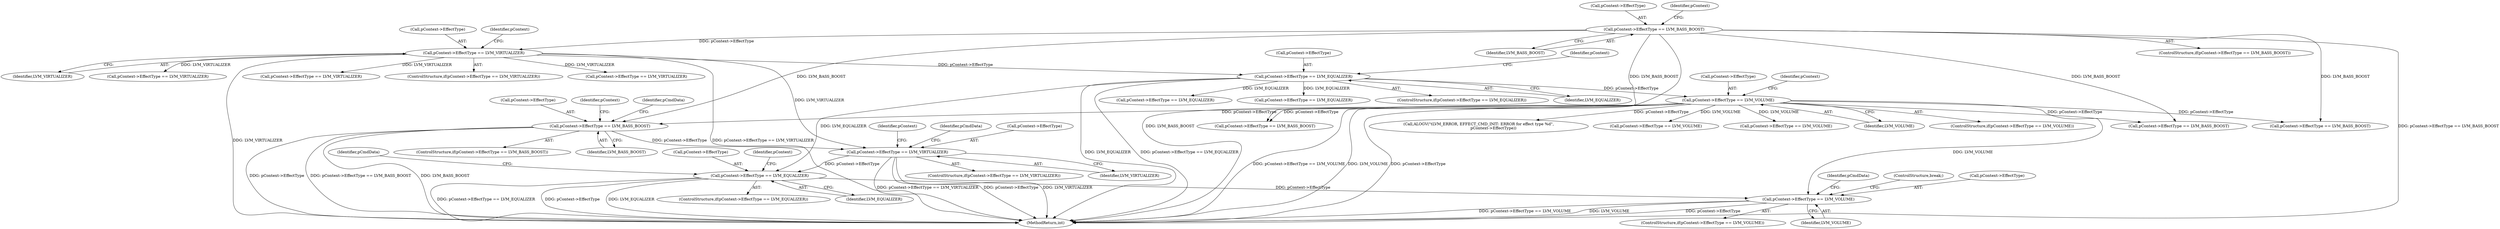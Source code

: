 digraph "0_Android_9e29523b9537983b4c4b205ff868d0b3bca0383b@pointer" {
"1000709" [label="(Call,pContext->EffectType == LVM_EQUALIZER)"];
"1000618" [label="(Call,pContext->EffectType == LVM_VIRTUALIZER)"];
"1000538" [label="(Call,pContext->EffectType == LVM_BASS_BOOST)"];
"1000144" [label="(Call,pContext->EffectType == LVM_VOLUME)"];
"1000137" [label="(Call,pContext->EffectType == LVM_EQUALIZER)"];
"1000130" [label="(Call,pContext->EffectType == LVM_VIRTUALIZER)"];
"1000123" [label="(Call,pContext->EffectType == LVM_BASS_BOOST)"];
"1000773" [label="(Call,pContext->EffectType == LVM_VOLUME)"];
"1001005" [label="(Call,pContext->EffectType == LVM_VIRTUALIZER)"];
"1000711" [label="(Identifier,pContext)"];
"1000130" [label="(Call,pContext->EffectType == LVM_VIRTUALIZER)"];
"1000542" [label="(Identifier,LVM_BASS_BOOST)"];
"1000539" [label="(Call,pContext->EffectType)"];
"1000620" [label="(Identifier,pContext)"];
"1000138" [label="(Call,pContext->EffectType)"];
"1000777" [label="(Identifier,LVM_VOLUME)"];
"1000204" [label="(Call,pContext->EffectType == LVM_VIRTUALIZER)"];
"1000145" [label="(Call,pContext->EffectType)"];
"1000179" [label="(Call,ALOGV(\"\tLVM_ERROR, EFFECT_CMD_INIT: ERROR for effect type %d\",\n                        pContext->EffectType))"];
"1000775" [label="(Identifier,pContext)"];
"1000547" [label="(Identifier,pCmdData)"];
"1000136" [label="(ControlStructure,if(pContext->EffectType == LVM_EQUALIZER))"];
"1000537" [label="(ControlStructure,if(pContext->EffectType == LVM_BASS_BOOST))"];
"1000144" [label="(Call,pContext->EffectType == LVM_VOLUME)"];
"1000194" [label="(Call,pContext->EffectType == LVM_BASS_BOOST)"];
"1000127" [label="(Identifier,LVM_BASS_BOOST)"];
"1000622" [label="(Identifier,LVM_VIRTUALIZER)"];
"1000124" [label="(Call,pContext->EffectType)"];
"1000141" [label="(Identifier,LVM_EQUALIZER)"];
"1001271" [label="(MethodReturn,int)"];
"1000836" [label="(ControlStructure,break;)"];
"1000708" [label="(ControlStructure,if(pContext->EffectType == LVM_EQUALIZER))"];
"1000123" [label="(Call,pContext->EffectType == LVM_BASS_BOOST)"];
"1000129" [label="(ControlStructure,if(pContext->EffectType == LVM_VIRTUALIZER))"];
"1000774" [label="(Call,pContext->EffectType)"];
"1000495" [label="(Call,pContext->EffectType == LVM_VOLUME)"];
"1000137" [label="(Call,pContext->EffectType == LVM_EQUALIZER)"];
"1000152" [label="(Identifier,pContext)"];
"1000131" [label="(Call,pContext->EffectType)"];
"1000627" [label="(Identifier,pCmdData)"];
"1000441" [label="(Call,pContext->EffectType == LVM_VIRTUALIZER)"];
"1000470" [label="(Call,pContext->EffectType == LVM_EQUALIZER)"];
"1000921" [label="(Call,pContext->EffectType == LVM_BASS_BOOST)"];
"1000713" [label="(Identifier,LVM_EQUALIZER)"];
"1000224" [label="(Call,pContext->EffectType == LVM_VOLUME)"];
"1000618" [label="(Call,pContext->EffectType == LVM_VIRTUALIZER)"];
"1000718" [label="(Identifier,pCmdData)"];
"1000617" [label="(ControlStructure,if(pContext->EffectType == LVM_VIRTUALIZER))"];
"1000772" [label="(ControlStructure,if(pContext->EffectType == LVM_VOLUME))"];
"1000538" [label="(Call,pContext->EffectType == LVM_BASS_BOOST)"];
"1000414" [label="(Call,pContext->EffectType == LVM_BASS_BOOST)"];
"1000214" [label="(Call,pContext->EffectType == LVM_EQUALIZER)"];
"1000134" [label="(Identifier,LVM_VIRTUALIZER)"];
"1000148" [label="(Identifier,LVM_VOLUME)"];
"1000139" [label="(Identifier,pContext)"];
"1000122" [label="(ControlStructure,if(pContext->EffectType == LVM_BASS_BOOST))"];
"1000782" [label="(Identifier,pCmdData)"];
"1000143" [label="(ControlStructure,if(pContext->EffectType == LVM_VOLUME))"];
"1000709" [label="(Call,pContext->EffectType == LVM_EQUALIZER)"];
"1000710" [label="(Call,pContext->EffectType)"];
"1000146" [label="(Identifier,pContext)"];
"1000132" [label="(Identifier,pContext)"];
"1000619" [label="(Call,pContext->EffectType)"];
"1000773" [label="(Call,pContext->EffectType == LVM_VOLUME)"];
"1000709" -> "1000708"  [label="AST: "];
"1000709" -> "1000713"  [label="CFG: "];
"1000710" -> "1000709"  [label="AST: "];
"1000713" -> "1000709"  [label="AST: "];
"1000718" -> "1000709"  [label="CFG: "];
"1000775" -> "1000709"  [label="CFG: "];
"1000709" -> "1001271"  [label="DDG: pContext->EffectType == LVM_EQUALIZER"];
"1000709" -> "1001271"  [label="DDG: pContext->EffectType"];
"1000709" -> "1001271"  [label="DDG: LVM_EQUALIZER"];
"1000618" -> "1000709"  [label="DDG: pContext->EffectType"];
"1000137" -> "1000709"  [label="DDG: LVM_EQUALIZER"];
"1000709" -> "1000773"  [label="DDG: pContext->EffectType"];
"1000618" -> "1000617"  [label="AST: "];
"1000618" -> "1000622"  [label="CFG: "];
"1000619" -> "1000618"  [label="AST: "];
"1000622" -> "1000618"  [label="AST: "];
"1000627" -> "1000618"  [label="CFG: "];
"1000711" -> "1000618"  [label="CFG: "];
"1000618" -> "1001271"  [label="DDG: LVM_VIRTUALIZER"];
"1000618" -> "1001271"  [label="DDG: pContext->EffectType == LVM_VIRTUALIZER"];
"1000618" -> "1001271"  [label="DDG: pContext->EffectType"];
"1000538" -> "1000618"  [label="DDG: pContext->EffectType"];
"1000130" -> "1000618"  [label="DDG: LVM_VIRTUALIZER"];
"1000538" -> "1000537"  [label="AST: "];
"1000538" -> "1000542"  [label="CFG: "];
"1000539" -> "1000538"  [label="AST: "];
"1000542" -> "1000538"  [label="AST: "];
"1000547" -> "1000538"  [label="CFG: "];
"1000620" -> "1000538"  [label="CFG: "];
"1000538" -> "1001271"  [label="DDG: LVM_BASS_BOOST"];
"1000538" -> "1001271"  [label="DDG: pContext->EffectType"];
"1000538" -> "1001271"  [label="DDG: pContext->EffectType == LVM_BASS_BOOST"];
"1000144" -> "1000538"  [label="DDG: pContext->EffectType"];
"1000123" -> "1000538"  [label="DDG: LVM_BASS_BOOST"];
"1000144" -> "1000143"  [label="AST: "];
"1000144" -> "1000148"  [label="CFG: "];
"1000145" -> "1000144"  [label="AST: "];
"1000148" -> "1000144"  [label="AST: "];
"1000152" -> "1000144"  [label="CFG: "];
"1000144" -> "1001271"  [label="DDG: pContext->EffectType == LVM_VOLUME"];
"1000144" -> "1001271"  [label="DDG: LVM_VOLUME"];
"1000144" -> "1001271"  [label="DDG: pContext->EffectType"];
"1000137" -> "1000144"  [label="DDG: pContext->EffectType"];
"1000144" -> "1000179"  [label="DDG: pContext->EffectType"];
"1000144" -> "1000194"  [label="DDG: pContext->EffectType"];
"1000144" -> "1000224"  [label="DDG: LVM_VOLUME"];
"1000144" -> "1000414"  [label="DDG: pContext->EffectType"];
"1000144" -> "1000495"  [label="DDG: LVM_VOLUME"];
"1000144" -> "1000773"  [label="DDG: LVM_VOLUME"];
"1000144" -> "1000921"  [label="DDG: pContext->EffectType"];
"1000137" -> "1000136"  [label="AST: "];
"1000137" -> "1000141"  [label="CFG: "];
"1000138" -> "1000137"  [label="AST: "];
"1000141" -> "1000137"  [label="AST: "];
"1000146" -> "1000137"  [label="CFG: "];
"1000137" -> "1001271"  [label="DDG: LVM_EQUALIZER"];
"1000137" -> "1001271"  [label="DDG: pContext->EffectType == LVM_EQUALIZER"];
"1000130" -> "1000137"  [label="DDG: pContext->EffectType"];
"1000137" -> "1000214"  [label="DDG: LVM_EQUALIZER"];
"1000137" -> "1000470"  [label="DDG: LVM_EQUALIZER"];
"1000130" -> "1000129"  [label="AST: "];
"1000130" -> "1000134"  [label="CFG: "];
"1000131" -> "1000130"  [label="AST: "];
"1000134" -> "1000130"  [label="AST: "];
"1000139" -> "1000130"  [label="CFG: "];
"1000130" -> "1001271"  [label="DDG: pContext->EffectType == LVM_VIRTUALIZER"];
"1000130" -> "1001271"  [label="DDG: LVM_VIRTUALIZER"];
"1000123" -> "1000130"  [label="DDG: pContext->EffectType"];
"1000130" -> "1000204"  [label="DDG: LVM_VIRTUALIZER"];
"1000130" -> "1000441"  [label="DDG: LVM_VIRTUALIZER"];
"1000130" -> "1001005"  [label="DDG: LVM_VIRTUALIZER"];
"1000123" -> "1000122"  [label="AST: "];
"1000123" -> "1000127"  [label="CFG: "];
"1000124" -> "1000123"  [label="AST: "];
"1000127" -> "1000123"  [label="AST: "];
"1000132" -> "1000123"  [label="CFG: "];
"1000123" -> "1001271"  [label="DDG: pContext->EffectType == LVM_BASS_BOOST"];
"1000123" -> "1001271"  [label="DDG: LVM_BASS_BOOST"];
"1000123" -> "1000194"  [label="DDG: LVM_BASS_BOOST"];
"1000123" -> "1000414"  [label="DDG: LVM_BASS_BOOST"];
"1000123" -> "1000921"  [label="DDG: LVM_BASS_BOOST"];
"1000773" -> "1000772"  [label="AST: "];
"1000773" -> "1000777"  [label="CFG: "];
"1000774" -> "1000773"  [label="AST: "];
"1000777" -> "1000773"  [label="AST: "];
"1000782" -> "1000773"  [label="CFG: "];
"1000836" -> "1000773"  [label="CFG: "];
"1000773" -> "1001271"  [label="DDG: pContext->EffectType == LVM_VOLUME"];
"1000773" -> "1001271"  [label="DDG: LVM_VOLUME"];
"1000773" -> "1001271"  [label="DDG: pContext->EffectType"];
}
